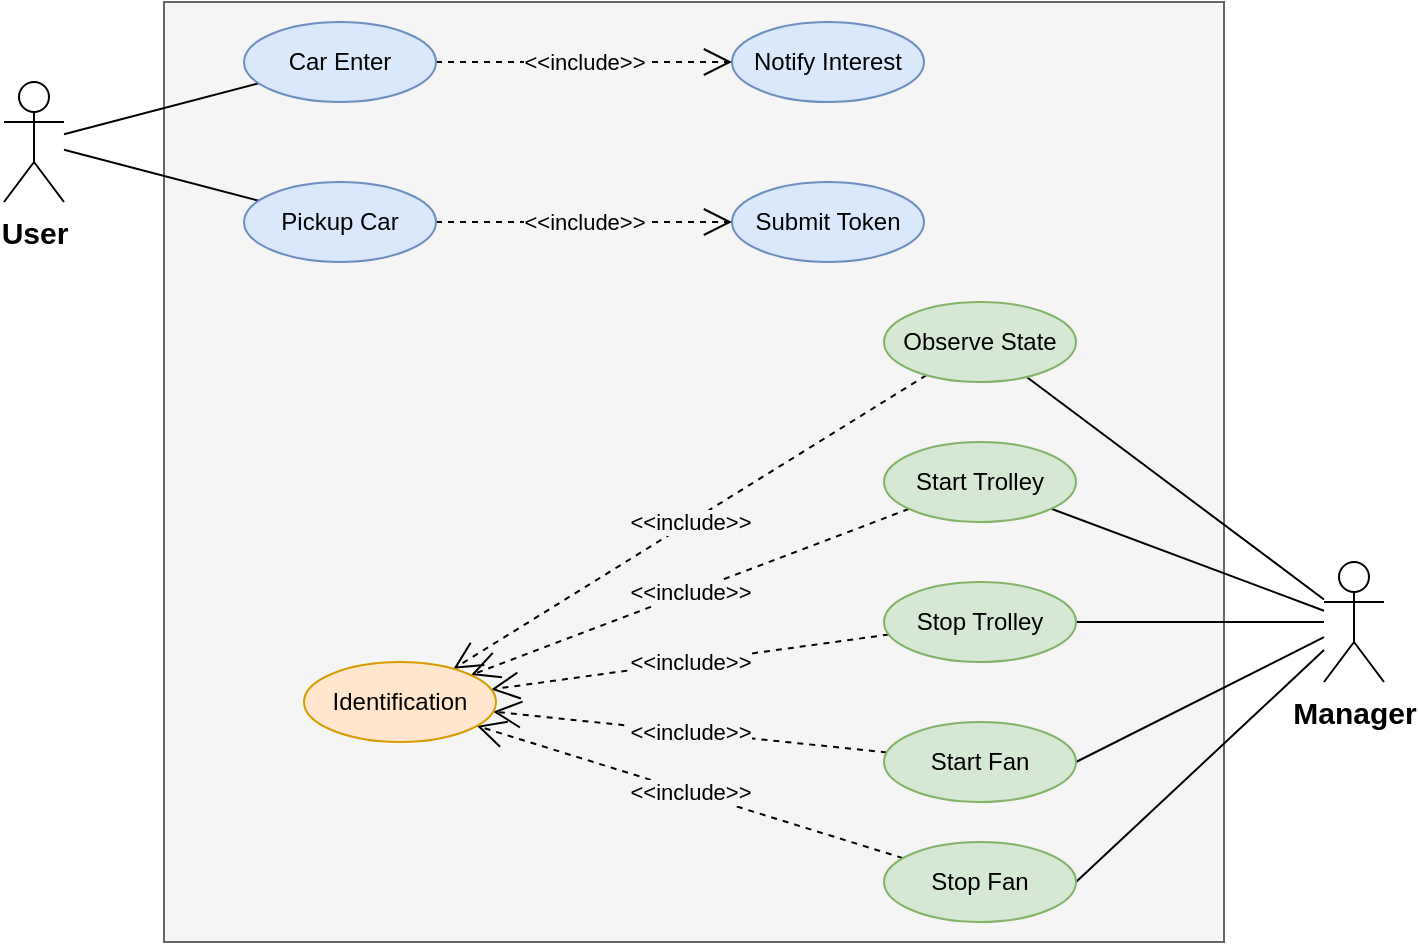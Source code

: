 <mxfile version="14.6.13" type="device"><diagram id="sVaVlxCYn18NrhFDoZtq" name="Pagina-1"><mxGraphModel dx="782" dy="497" grid="1" gridSize="10" guides="1" tooltips="1" connect="1" arrows="1" fold="1" page="1" pageScale="1" pageWidth="827" pageHeight="1169" math="0" shadow="0"><root><mxCell id="0"/><mxCell id="1" parent="0"/><mxCell id="9JSOB_7-f8VlLuVNg0SL-14" value="" style="rounded=0;whiteSpace=wrap;html=1;fillColor=#f5f5f5;strokeColor=#666666;fontColor=#333333;" parent="1" vertex="1"><mxGeometry x="130" y="10" width="530" height="470" as="geometry"/></mxCell><mxCell id="9JSOB_7-f8VlLuVNg0SL-18" style="edgeStyle=none;rounded=0;orthogonalLoop=1;jettySize=auto;html=1;endArrow=none;endFill=0;" parent="1" source="9JSOB_7-f8VlLuVNg0SL-2" target="9JSOB_7-f8VlLuVNg0SL-5" edge="1"><mxGeometry relative="1" as="geometry"/></mxCell><mxCell id="9JSOB_7-f8VlLuVNg0SL-20" style="rounded=0;orthogonalLoop=1;jettySize=auto;html=1;endArrow=none;endFill=0;" parent="1" source="9JSOB_7-f8VlLuVNg0SL-2" target="9JSOB_7-f8VlLuVNg0SL-7" edge="1"><mxGeometry relative="1" as="geometry"/></mxCell><mxCell id="9JSOB_7-f8VlLuVNg0SL-2" value="&lt;b&gt;&lt;font style=&quot;font-size: 15px&quot;&gt;User&lt;/font&gt;&lt;/b&gt;" style="shape=umlActor;verticalLabelPosition=bottom;verticalAlign=top;html=1;" parent="1" vertex="1"><mxGeometry x="50" y="50" width="30" height="60" as="geometry"/></mxCell><mxCell id="9JSOB_7-f8VlLuVNg0SL-21" style="rounded=0;orthogonalLoop=1;jettySize=auto;html=1;endArrow=none;endFill=0;" parent="1" source="9JSOB_7-f8VlLuVNg0SL-3" target="9JSOB_7-f8VlLuVNg0SL-11" edge="1"><mxGeometry relative="1" as="geometry"><mxPoint x="680" y="252.363" as="sourcePoint"/></mxGeometry></mxCell><mxCell id="9JSOB_7-f8VlLuVNg0SL-22" style="rounded=0;orthogonalLoop=1;jettySize=auto;html=1;endArrow=none;endFill=0;" parent="1" source="9JSOB_7-f8VlLuVNg0SL-3" target="9JSOB_7-f8VlLuVNg0SL-9" edge="1"><mxGeometry relative="1" as="geometry"><mxPoint x="680" y="259.022" as="sourcePoint"/></mxGeometry></mxCell><mxCell id="9JSOB_7-f8VlLuVNg0SL-23" style="rounded=0;orthogonalLoop=1;jettySize=auto;html=1;entryX=1;entryY=0.5;entryDx=0;entryDy=0;endArrow=none;endFill=0;" parent="1" source="9JSOB_7-f8VlLuVNg0SL-3" target="9JSOB_7-f8VlLuVNg0SL-10" edge="1"><mxGeometry relative="1" as="geometry"><mxPoint x="680" y="268.257" as="sourcePoint"/></mxGeometry></mxCell><mxCell id="9JSOB_7-f8VlLuVNg0SL-24" style="rounded=0;orthogonalLoop=1;jettySize=auto;html=1;entryX=1;entryY=0.5;entryDx=0;entryDy=0;endArrow=none;endFill=0;" parent="1" source="9JSOB_7-f8VlLuVNg0SL-3" target="9JSOB_7-f8VlLuVNg0SL-8" edge="1"><mxGeometry relative="1" as="geometry"><mxPoint x="680" y="277.89" as="sourcePoint"/></mxGeometry></mxCell><mxCell id="9JSOB_7-f8VlLuVNg0SL-25" style="rounded=0;orthogonalLoop=1;jettySize=auto;html=1;entryX=1;entryY=0.5;entryDx=0;entryDy=0;endArrow=none;endFill=0;" parent="1" source="9JSOB_7-f8VlLuVNg0SL-3" target="9JSOB_7-f8VlLuVNg0SL-12" edge="1"><mxGeometry relative="1" as="geometry"><mxPoint x="680" y="286.147" as="sourcePoint"/></mxGeometry></mxCell><mxCell id="9JSOB_7-f8VlLuVNg0SL-3" value="&lt;font style=&quot;font-size: 15px&quot;&gt;&lt;b&gt;Manager&lt;/b&gt;&lt;/font&gt;" style="shape=umlActor;verticalLabelPosition=bottom;verticalAlign=top;html=1;" parent="1" vertex="1"><mxGeometry x="710" y="290" width="30" height="60" as="geometry"/></mxCell><mxCell id="9JSOB_7-f8VlLuVNg0SL-4" value="Notify Interest" style="ellipse;whiteSpace=wrap;html=1;fillColor=#dae8fc;strokeColor=#6c8ebf;" parent="1" vertex="1"><mxGeometry x="414" y="20" width="96" height="40" as="geometry"/></mxCell><mxCell id="9JSOB_7-f8VlLuVNg0SL-15" value="&amp;lt;&amp;lt;include&amp;gt;&amp;gt;" style="rounded=0;orthogonalLoop=1;jettySize=auto;html=1;dashed=1;endArrow=open;endFill=0;endSize=12;labelBackgroundColor=#F5F5F5;" parent="1" source="9JSOB_7-f8VlLuVNg0SL-5" target="9JSOB_7-f8VlLuVNg0SL-4" edge="1"><mxGeometry relative="1" as="geometry"/></mxCell><mxCell id="9JSOB_7-f8VlLuVNg0SL-5" value="Car Enter" style="ellipse;whiteSpace=wrap;html=1;fillColor=#dae8fc;strokeColor=#6c8ebf;" parent="1" vertex="1"><mxGeometry x="170" y="20" width="96" height="40" as="geometry"/></mxCell><mxCell id="9JSOB_7-f8VlLuVNg0SL-6" value="Submit Token" style="ellipse;whiteSpace=wrap;html=1;fillColor=#dae8fc;strokeColor=#6c8ebf;" parent="1" vertex="1"><mxGeometry x="414" y="100" width="96" height="40" as="geometry"/></mxCell><mxCell id="9JSOB_7-f8VlLuVNg0SL-16" value="&amp;lt;&amp;lt;include&amp;gt;&amp;gt;" style="rounded=0;orthogonalLoop=1;jettySize=auto;html=1;dashed=1;endArrow=open;endFill=0;endSize=12;labelBackgroundColor=#F5F5F5;" parent="1" source="9JSOB_7-f8VlLuVNg0SL-7" target="9JSOB_7-f8VlLuVNg0SL-6" edge="1"><mxGeometry relative="1" as="geometry"/></mxCell><mxCell id="9JSOB_7-f8VlLuVNg0SL-7" value="Pickup Car" style="ellipse;whiteSpace=wrap;html=1;fillColor=#dae8fc;strokeColor=#6c8ebf;" parent="1" vertex="1"><mxGeometry x="170" y="100" width="96" height="40" as="geometry"/></mxCell><mxCell id="9JSOB_7-f8VlLuVNg0SL-29" value="&amp;lt;&amp;lt;include&amp;gt;&amp;gt;" style="edgeStyle=none;rounded=0;orthogonalLoop=1;jettySize=auto;html=1;dashed=1;endArrow=open;endFill=0;endSize=12;labelBackgroundColor=#F5F5F5;" parent="1" source="9JSOB_7-f8VlLuVNg0SL-8" target="9JSOB_7-f8VlLuVNg0SL-13" edge="1"><mxGeometry relative="1" as="geometry"/></mxCell><mxCell id="9JSOB_7-f8VlLuVNg0SL-8" value="Start Fan" style="ellipse;whiteSpace=wrap;html=1;fillColor=#d5e8d4;strokeColor=#82b366;" parent="1" vertex="1"><mxGeometry x="490" y="370" width="96" height="40" as="geometry"/></mxCell><mxCell id="9JSOB_7-f8VlLuVNg0SL-27" value="&amp;lt;&amp;lt;include&amp;gt;&amp;gt;" style="edgeStyle=none;rounded=0;orthogonalLoop=1;jettySize=auto;html=1;dashed=1;endArrow=open;endFill=0;endSize=12;labelBackgroundColor=#F5F5F5;" parent="1" source="9JSOB_7-f8VlLuVNg0SL-9" target="9JSOB_7-f8VlLuVNg0SL-13" edge="1"><mxGeometry relative="1" as="geometry"/></mxCell><mxCell id="9JSOB_7-f8VlLuVNg0SL-9" value="Start Trolley" style="ellipse;whiteSpace=wrap;html=1;fillColor=#d5e8d4;strokeColor=#82b366;" parent="1" vertex="1"><mxGeometry x="490" y="230" width="96" height="40" as="geometry"/></mxCell><mxCell id="9JSOB_7-f8VlLuVNg0SL-28" value="&amp;lt;&amp;lt;include&amp;gt;&amp;gt;" style="edgeStyle=none;rounded=0;orthogonalLoop=1;jettySize=auto;html=1;dashed=1;endArrow=open;endFill=0;endSize=12;labelBackgroundColor=#F5F5F5;" parent="1" source="9JSOB_7-f8VlLuVNg0SL-10" target="9JSOB_7-f8VlLuVNg0SL-13" edge="1"><mxGeometry relative="1" as="geometry"/></mxCell><mxCell id="9JSOB_7-f8VlLuVNg0SL-10" value="Stop Trolley" style="ellipse;whiteSpace=wrap;html=1;fillColor=#d5e8d4;strokeColor=#82b366;" parent="1" vertex="1"><mxGeometry x="490" y="300" width="96" height="40" as="geometry"/></mxCell><mxCell id="9JSOB_7-f8VlLuVNg0SL-26" value="&amp;lt;&amp;lt;include&amp;gt;&amp;gt;" style="rounded=0;orthogonalLoop=1;jettySize=auto;html=1;endArrow=open;endFill=0;dashed=1;endSize=12;labelBackgroundColor=#F5F5F5;" parent="1" source="9JSOB_7-f8VlLuVNg0SL-11" target="9JSOB_7-f8VlLuVNg0SL-13" edge="1"><mxGeometry relative="1" as="geometry"/></mxCell><mxCell id="9JSOB_7-f8VlLuVNg0SL-11" value="Observe State" style="ellipse;whiteSpace=wrap;html=1;fillColor=#d5e8d4;strokeColor=#82b366;" parent="1" vertex="1"><mxGeometry x="490" y="160" width="96" height="40" as="geometry"/></mxCell><mxCell id="9JSOB_7-f8VlLuVNg0SL-30" value="&amp;lt;&amp;lt;include&amp;gt;&amp;gt;" style="edgeStyle=none;rounded=0;orthogonalLoop=1;jettySize=auto;html=1;dashed=1;endArrow=open;endFill=0;endSize=12;labelBackgroundColor=#F5F5F5;" parent="1" source="9JSOB_7-f8VlLuVNg0SL-12" target="9JSOB_7-f8VlLuVNg0SL-13" edge="1"><mxGeometry relative="1" as="geometry"/></mxCell><mxCell id="9JSOB_7-f8VlLuVNg0SL-12" value="Stop Fan" style="ellipse;whiteSpace=wrap;html=1;fillColor=#d5e8d4;strokeColor=#82b366;" parent="1" vertex="1"><mxGeometry x="490" y="430" width="96" height="40" as="geometry"/></mxCell><mxCell id="9JSOB_7-f8VlLuVNg0SL-13" value="Identification" style="ellipse;whiteSpace=wrap;html=1;fillColor=#ffe6cc;strokeColor=#d79b00;" parent="1" vertex="1"><mxGeometry x="200" y="340" width="96" height="40" as="geometry"/></mxCell></root></mxGraphModel></diagram></mxfile>